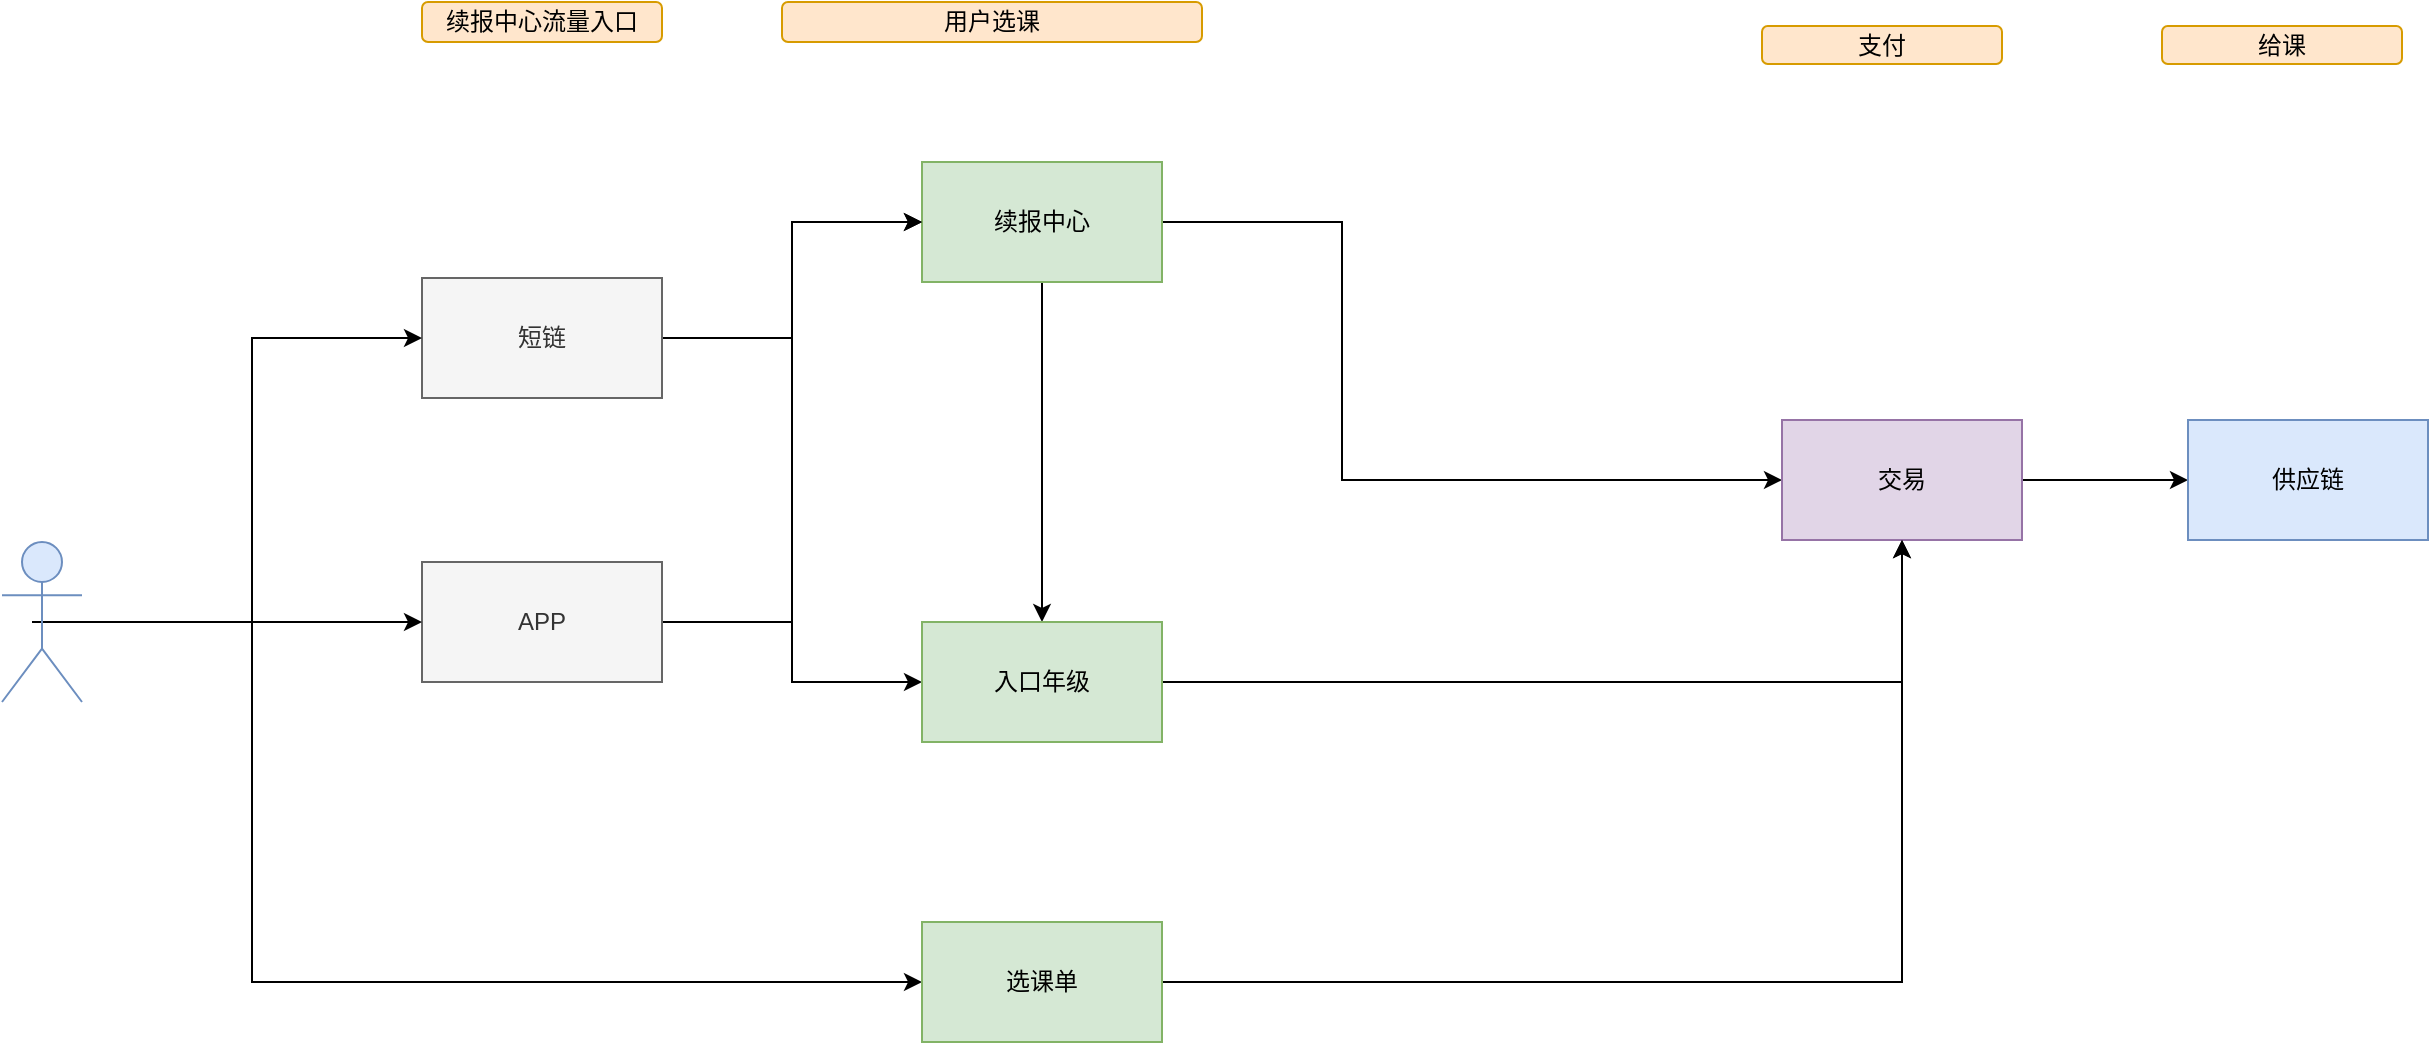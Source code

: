 <mxfile version="26.1.3">
  <diagram name="第 1 页" id="9Fog6PMzjCSzRfVmr_Oy">
    <mxGraphModel dx="1024" dy="622" grid="1" gridSize="10" guides="1" tooltips="1" connect="1" arrows="1" fold="1" page="1" pageScale="1" pageWidth="1600" pageHeight="1200" math="0" shadow="0">
      <root>
        <mxCell id="0" />
        <mxCell id="1" parent="0" />
        <mxCell id="4vMe4p5toeT0H9vXOnmP-3" style="edgeStyle=orthogonalEdgeStyle;rounded=0;orthogonalLoop=1;jettySize=auto;html=1;exitX=1;exitY=0.5;exitDx=0;exitDy=0;entryX=0;entryY=0.5;entryDx=0;entryDy=0;" edge="1" parent="1" source="_DpiRx70NHCl_bEKjOj2-1" target="_DpiRx70NHCl_bEKjOj2-5">
          <mxGeometry relative="1" as="geometry">
            <Array as="points">
              <mxPoint x="860" y="270" />
              <mxPoint x="860" y="399" />
            </Array>
          </mxGeometry>
        </mxCell>
        <mxCell id="4vMe4p5toeT0H9vXOnmP-5" style="edgeStyle=orthogonalEdgeStyle;rounded=0;orthogonalLoop=1;jettySize=auto;html=1;exitX=0.5;exitY=1;exitDx=0;exitDy=0;entryX=0.5;entryY=0;entryDx=0;entryDy=0;" edge="1" parent="1" source="_DpiRx70NHCl_bEKjOj2-1" target="4vMe4p5toeT0H9vXOnmP-1">
          <mxGeometry relative="1" as="geometry" />
        </mxCell>
        <mxCell id="_DpiRx70NHCl_bEKjOj2-1" value="续报中心" style="rounded=0;whiteSpace=wrap;html=1;fillColor=#d5e8d4;strokeColor=#82b366;" parent="1" vertex="1">
          <mxGeometry x="650" y="240" width="120" height="60" as="geometry" />
        </mxCell>
        <mxCell id="_DpiRx70NHCl_bEKjOj2-6" style="edgeStyle=orthogonalEdgeStyle;rounded=0;orthogonalLoop=1;jettySize=auto;html=1;exitX=1;exitY=0.5;exitDx=0;exitDy=0;entryX=0;entryY=0.5;entryDx=0;entryDy=0;" parent="1" source="_DpiRx70NHCl_bEKjOj2-3" target="_DpiRx70NHCl_bEKjOj2-1" edge="1">
          <mxGeometry relative="1" as="geometry" />
        </mxCell>
        <mxCell id="4vMe4p5toeT0H9vXOnmP-9" style="edgeStyle=orthogonalEdgeStyle;rounded=0;orthogonalLoop=1;jettySize=auto;html=1;exitX=1;exitY=0.5;exitDx=0;exitDy=0;entryX=0;entryY=0.5;entryDx=0;entryDy=0;" edge="1" parent="1" source="_DpiRx70NHCl_bEKjOj2-3" target="4vMe4p5toeT0H9vXOnmP-1">
          <mxGeometry relative="1" as="geometry" />
        </mxCell>
        <mxCell id="_DpiRx70NHCl_bEKjOj2-3" value="短链" style="rounded=0;whiteSpace=wrap;html=1;fillColor=#f5f5f5;strokeColor=#666666;fontColor=#333333;" parent="1" vertex="1">
          <mxGeometry x="400" y="298" width="120" height="60" as="geometry" />
        </mxCell>
        <mxCell id="_DpiRx70NHCl_bEKjOj2-7" style="edgeStyle=orthogonalEdgeStyle;rounded=0;orthogonalLoop=1;jettySize=auto;html=1;exitX=1;exitY=0.5;exitDx=0;exitDy=0;entryX=0;entryY=0.5;entryDx=0;entryDy=0;" parent="1" source="_DpiRx70NHCl_bEKjOj2-4" target="_DpiRx70NHCl_bEKjOj2-1" edge="1">
          <mxGeometry relative="1" as="geometry" />
        </mxCell>
        <mxCell id="_DpiRx70NHCl_bEKjOj2-4" value="APP" style="rounded=0;whiteSpace=wrap;html=1;fillColor=#f5f5f5;strokeColor=#666666;fontColor=#333333;" parent="1" vertex="1">
          <mxGeometry x="400" y="440" width="120" height="60" as="geometry" />
        </mxCell>
        <mxCell id="_DpiRx70NHCl_bEKjOj2-10" style="edgeStyle=orthogonalEdgeStyle;rounded=0;orthogonalLoop=1;jettySize=auto;html=1;exitX=1;exitY=0.5;exitDx=0;exitDy=0;entryX=0;entryY=0.5;entryDx=0;entryDy=0;" parent="1" source="_DpiRx70NHCl_bEKjOj2-5" target="_DpiRx70NHCl_bEKjOj2-9" edge="1">
          <mxGeometry relative="1" as="geometry" />
        </mxCell>
        <mxCell id="_DpiRx70NHCl_bEKjOj2-5" value="交易" style="rounded=0;whiteSpace=wrap;html=1;fillColor=#e1d5e7;strokeColor=#9673a6;" parent="1" vertex="1">
          <mxGeometry x="1080" y="369" width="120" height="60" as="geometry" />
        </mxCell>
        <mxCell id="_DpiRx70NHCl_bEKjOj2-9" value="供应链" style="rounded=0;whiteSpace=wrap;html=1;fillColor=#dae8fc;strokeColor=#6c8ebf;" parent="1" vertex="1">
          <mxGeometry x="1283" y="369" width="120" height="60" as="geometry" />
        </mxCell>
        <mxCell id="_DpiRx70NHCl_bEKjOj2-16" style="edgeStyle=orthogonalEdgeStyle;rounded=0;orthogonalLoop=1;jettySize=auto;html=1;exitX=0.5;exitY=0.5;exitDx=0;exitDy=0;exitPerimeter=0;entryX=0;entryY=0.5;entryDx=0;entryDy=0;" parent="1" source="_DpiRx70NHCl_bEKjOj2-11" target="_DpiRx70NHCl_bEKjOj2-3" edge="1">
          <mxGeometry relative="1" as="geometry" />
        </mxCell>
        <mxCell id="_DpiRx70NHCl_bEKjOj2-17" style="edgeStyle=orthogonalEdgeStyle;rounded=0;orthogonalLoop=1;jettySize=auto;html=1;exitX=0.5;exitY=0.5;exitDx=0;exitDy=0;exitPerimeter=0;entryX=0;entryY=0.5;entryDx=0;entryDy=0;" parent="1" source="_DpiRx70NHCl_bEKjOj2-11" target="_DpiRx70NHCl_bEKjOj2-4" edge="1">
          <mxGeometry relative="1" as="geometry" />
        </mxCell>
        <mxCell id="4vMe4p5toeT0H9vXOnmP-8" style="edgeStyle=orthogonalEdgeStyle;rounded=0;orthogonalLoop=1;jettySize=auto;html=1;exitX=0.5;exitY=0.5;exitDx=0;exitDy=0;exitPerimeter=0;" edge="1" parent="1" target="_DpiRx70NHCl_bEKjOj2-18">
          <mxGeometry relative="1" as="geometry">
            <mxPoint x="205" y="470" as="sourcePoint" />
            <mxPoint x="645" y="650" as="targetPoint" />
            <Array as="points">
              <mxPoint x="315" y="470" />
              <mxPoint x="315" y="650" />
            </Array>
          </mxGeometry>
        </mxCell>
        <mxCell id="_DpiRx70NHCl_bEKjOj2-11" value="" style="shape=umlActor;verticalLabelPosition=bottom;verticalAlign=top;html=1;outlineConnect=0;fillColor=#dae8fc;strokeColor=#6c8ebf;" parent="1" vertex="1">
          <mxGeometry x="190" y="430" width="40" height="80" as="geometry" />
        </mxCell>
        <mxCell id="_DpiRx70NHCl_bEKjOj2-20" style="edgeStyle=orthogonalEdgeStyle;rounded=0;orthogonalLoop=1;jettySize=auto;html=1;exitX=1;exitY=0.5;exitDx=0;exitDy=0;" parent="1" source="_DpiRx70NHCl_bEKjOj2-18" target="_DpiRx70NHCl_bEKjOj2-5" edge="1">
          <mxGeometry relative="1" as="geometry" />
        </mxCell>
        <mxCell id="_DpiRx70NHCl_bEKjOj2-18" value="选课单" style="rounded=0;whiteSpace=wrap;html=1;fillColor=#d5e8d4;strokeColor=#82b366;" parent="1" vertex="1">
          <mxGeometry x="650" y="620" width="120" height="60" as="geometry" />
        </mxCell>
        <mxCell id="_DpiRx70NHCl_bEKjOj2-33" value="&lt;span style=&quot;text-wrap: nowrap;&quot;&gt;续报中心流量入口&lt;/span&gt;" style="rounded=1;whiteSpace=wrap;html=1;fillColor=#ffe6cc;strokeColor=#d79b00;" parent="1" vertex="1">
          <mxGeometry x="400" y="160" width="120" height="20" as="geometry" />
        </mxCell>
        <mxCell id="_DpiRx70NHCl_bEKjOj2-34" value="&lt;span style=&quot;text-wrap: nowrap;&quot;&gt;用户选课&lt;/span&gt;" style="rounded=1;whiteSpace=wrap;html=1;fillColor=#ffe6cc;strokeColor=#d79b00;" parent="1" vertex="1">
          <mxGeometry x="580" y="160" width="210" height="20" as="geometry" />
        </mxCell>
        <mxCell id="_DpiRx70NHCl_bEKjOj2-35" value="&lt;span style=&quot;text-wrap: nowrap;&quot;&gt;支付&lt;/span&gt;" style="rounded=1;whiteSpace=wrap;html=1;fillColor=#ffe6cc;strokeColor=#d79b00;" parent="1" vertex="1">
          <mxGeometry x="1070" y="172" width="120" height="19" as="geometry" />
        </mxCell>
        <mxCell id="_DpiRx70NHCl_bEKjOj2-36" value="&lt;span style=&quot;text-wrap: nowrap;&quot;&gt;给课&lt;/span&gt;" style="rounded=1;whiteSpace=wrap;html=1;fillColor=#ffe6cc;strokeColor=#d79b00;" parent="1" vertex="1">
          <mxGeometry x="1270" y="172" width="120" height="19" as="geometry" />
        </mxCell>
        <mxCell id="4vMe4p5toeT0H9vXOnmP-4" style="edgeStyle=orthogonalEdgeStyle;rounded=0;orthogonalLoop=1;jettySize=auto;html=1;exitX=1;exitY=0.5;exitDx=0;exitDy=0;entryX=0.5;entryY=1;entryDx=0;entryDy=0;" edge="1" parent="1" source="4vMe4p5toeT0H9vXOnmP-1" target="_DpiRx70NHCl_bEKjOj2-5">
          <mxGeometry relative="1" as="geometry" />
        </mxCell>
        <mxCell id="4vMe4p5toeT0H9vXOnmP-1" value="入口年级" style="rounded=0;whiteSpace=wrap;html=1;fillColor=#d5e8d4;strokeColor=#82b366;" vertex="1" parent="1">
          <mxGeometry x="650" y="470" width="120" height="60" as="geometry" />
        </mxCell>
      </root>
    </mxGraphModel>
  </diagram>
</mxfile>
